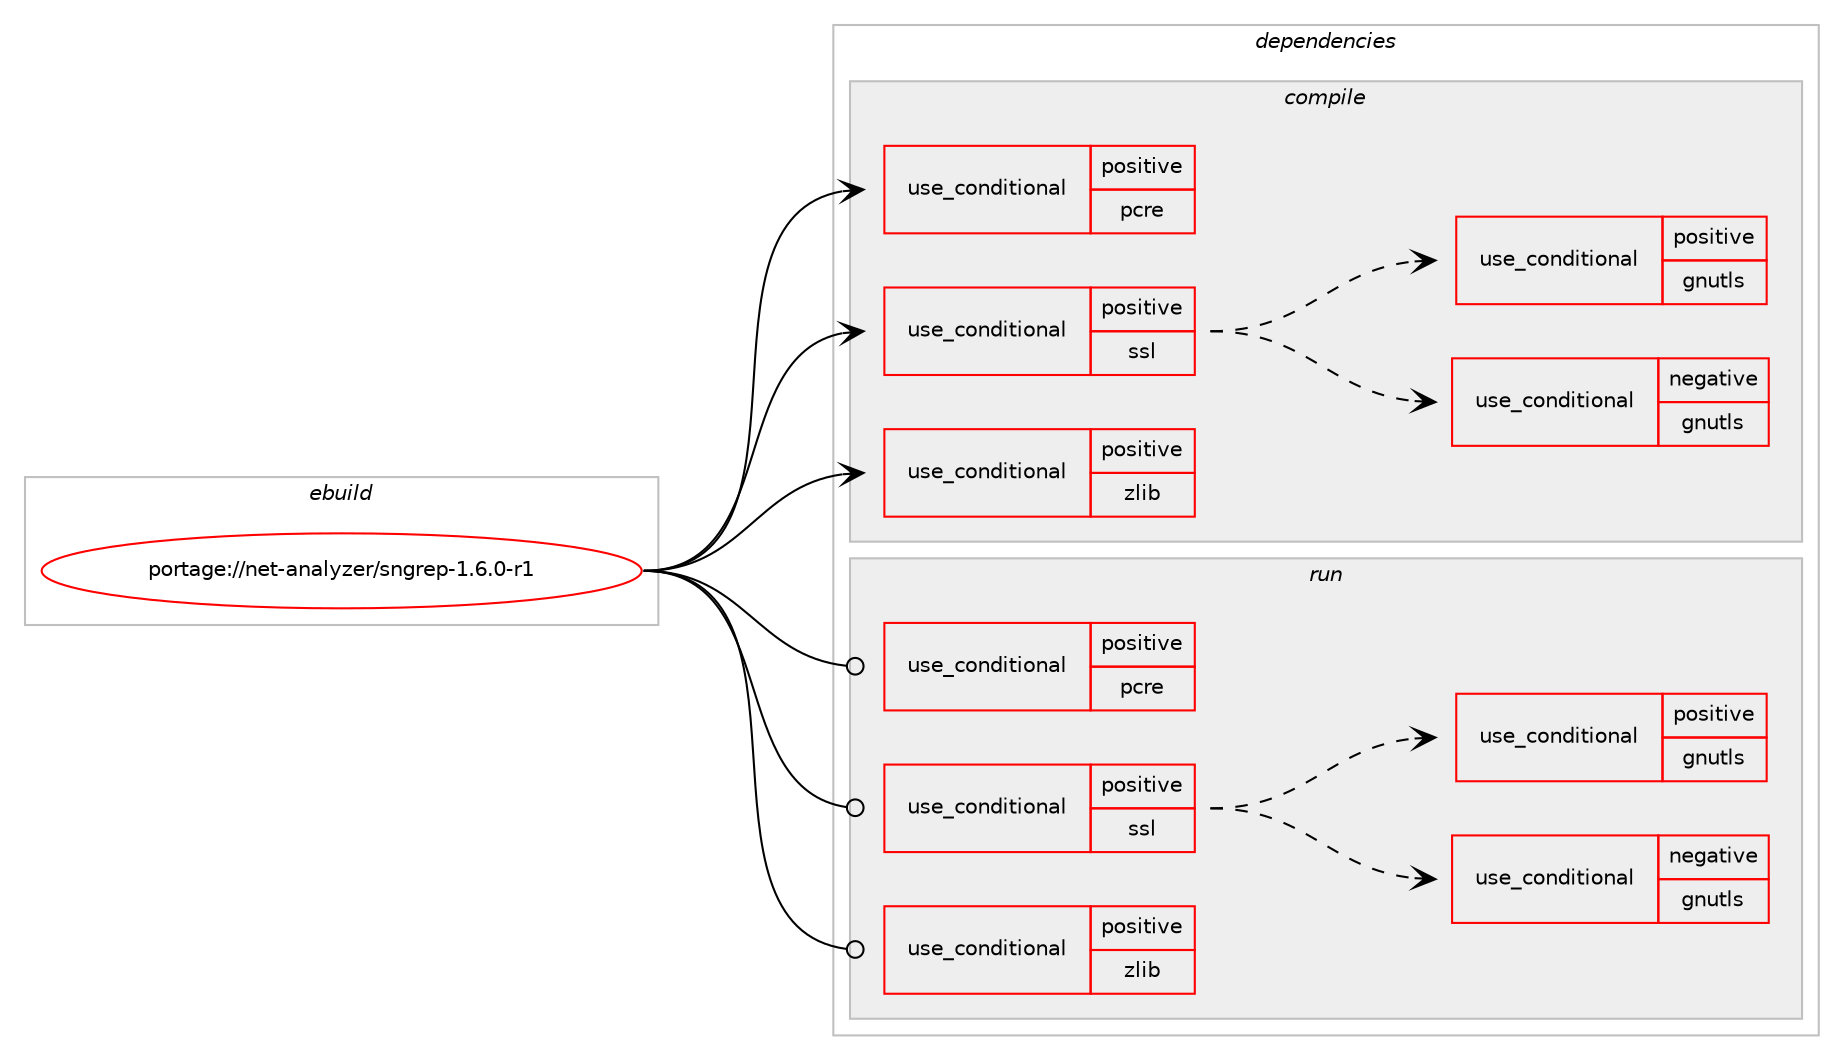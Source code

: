 digraph prolog {

# *************
# Graph options
# *************

newrank=true;
concentrate=true;
compound=true;
graph [rankdir=LR,fontname=Helvetica,fontsize=10,ranksep=1.5];#, ranksep=2.5, nodesep=0.2];
edge  [arrowhead=vee];
node  [fontname=Helvetica,fontsize=10];

# **********
# The ebuild
# **********

subgraph cluster_leftcol {
color=gray;
rank=same;
label=<<i>ebuild</i>>;
id [label="portage://net-analyzer/sngrep-1.6.0-r1", color=red, width=4, href="../net-analyzer/sngrep-1.6.0-r1.svg"];
}

# ****************
# The dependencies
# ****************

subgraph cluster_midcol {
color=gray;
label=<<i>dependencies</i>>;
subgraph cluster_compile {
fillcolor="#eeeeee";
style=filled;
label=<<i>compile</i>>;
subgraph cond85755 {
dependency175012 [label=<<TABLE BORDER="0" CELLBORDER="1" CELLSPACING="0" CELLPADDING="4"><TR><TD ROWSPAN="3" CELLPADDING="10">use_conditional</TD></TR><TR><TD>positive</TD></TR><TR><TD>pcre</TD></TR></TABLE>>, shape=none, color=red];
# *** BEGIN UNKNOWN DEPENDENCY TYPE (TODO) ***
# dependency175012 -> package_dependency(portage://net-analyzer/sngrep-1.6.0-r1,install,no,dev-libs,libpcre2,none,[,,],[],[])
# *** END UNKNOWN DEPENDENCY TYPE (TODO) ***

}
id:e -> dependency175012:w [weight=20,style="solid",arrowhead="vee"];
subgraph cond85756 {
dependency175013 [label=<<TABLE BORDER="0" CELLBORDER="1" CELLSPACING="0" CELLPADDING="4"><TR><TD ROWSPAN="3" CELLPADDING="10">use_conditional</TD></TR><TR><TD>positive</TD></TR><TR><TD>ssl</TD></TR></TABLE>>, shape=none, color=red];
subgraph cond85757 {
dependency175014 [label=<<TABLE BORDER="0" CELLBORDER="1" CELLSPACING="0" CELLPADDING="4"><TR><TD ROWSPAN="3" CELLPADDING="10">use_conditional</TD></TR><TR><TD>negative</TD></TR><TR><TD>gnutls</TD></TR></TABLE>>, shape=none, color=red];
# *** BEGIN UNKNOWN DEPENDENCY TYPE (TODO) ***
# dependency175014 -> package_dependency(portage://net-analyzer/sngrep-1.6.0-r1,install,no,dev-libs,openssl,none,[,,],any_same_slot,[])
# *** END UNKNOWN DEPENDENCY TYPE (TODO) ***

}
dependency175013:e -> dependency175014:w [weight=20,style="dashed",arrowhead="vee"];
subgraph cond85758 {
dependency175015 [label=<<TABLE BORDER="0" CELLBORDER="1" CELLSPACING="0" CELLPADDING="4"><TR><TD ROWSPAN="3" CELLPADDING="10">use_conditional</TD></TR><TR><TD>positive</TD></TR><TR><TD>gnutls</TD></TR></TABLE>>, shape=none, color=red];
# *** BEGIN UNKNOWN DEPENDENCY TYPE (TODO) ***
# dependency175015 -> package_dependency(portage://net-analyzer/sngrep-1.6.0-r1,install,no,net-libs,gnutls,none,[,,],any_same_slot,[])
# *** END UNKNOWN DEPENDENCY TYPE (TODO) ***

}
dependency175013:e -> dependency175015:w [weight=20,style="dashed",arrowhead="vee"];
}
id:e -> dependency175013:w [weight=20,style="solid",arrowhead="vee"];
subgraph cond85759 {
dependency175016 [label=<<TABLE BORDER="0" CELLBORDER="1" CELLSPACING="0" CELLPADDING="4"><TR><TD ROWSPAN="3" CELLPADDING="10">use_conditional</TD></TR><TR><TD>positive</TD></TR><TR><TD>zlib</TD></TR></TABLE>>, shape=none, color=red];
# *** BEGIN UNKNOWN DEPENDENCY TYPE (TODO) ***
# dependency175016 -> package_dependency(portage://net-analyzer/sngrep-1.6.0-r1,install,no,sys-libs,zlib,none,[,,],[],[])
# *** END UNKNOWN DEPENDENCY TYPE (TODO) ***

}
id:e -> dependency175016:w [weight=20,style="solid",arrowhead="vee"];
# *** BEGIN UNKNOWN DEPENDENCY TYPE (TODO) ***
# id -> package_dependency(portage://net-analyzer/sngrep-1.6.0-r1,install,no,net-libs,libpcap,none,[,,],[],[])
# *** END UNKNOWN DEPENDENCY TYPE (TODO) ***

# *** BEGIN UNKNOWN DEPENDENCY TYPE (TODO) ***
# id -> package_dependency(portage://net-analyzer/sngrep-1.6.0-r1,install,no,sys-libs,ncurses,none,[,,],any_same_slot,[use(enable(unicode),positive)])
# *** END UNKNOWN DEPENDENCY TYPE (TODO) ***

}
subgraph cluster_compileandrun {
fillcolor="#eeeeee";
style=filled;
label=<<i>compile and run</i>>;
}
subgraph cluster_run {
fillcolor="#eeeeee";
style=filled;
label=<<i>run</i>>;
subgraph cond85760 {
dependency175017 [label=<<TABLE BORDER="0" CELLBORDER="1" CELLSPACING="0" CELLPADDING="4"><TR><TD ROWSPAN="3" CELLPADDING="10">use_conditional</TD></TR><TR><TD>positive</TD></TR><TR><TD>pcre</TD></TR></TABLE>>, shape=none, color=red];
# *** BEGIN UNKNOWN DEPENDENCY TYPE (TODO) ***
# dependency175017 -> package_dependency(portage://net-analyzer/sngrep-1.6.0-r1,run,no,dev-libs,libpcre2,none,[,,],[],[])
# *** END UNKNOWN DEPENDENCY TYPE (TODO) ***

}
id:e -> dependency175017:w [weight=20,style="solid",arrowhead="odot"];
subgraph cond85761 {
dependency175018 [label=<<TABLE BORDER="0" CELLBORDER="1" CELLSPACING="0" CELLPADDING="4"><TR><TD ROWSPAN="3" CELLPADDING="10">use_conditional</TD></TR><TR><TD>positive</TD></TR><TR><TD>ssl</TD></TR></TABLE>>, shape=none, color=red];
subgraph cond85762 {
dependency175019 [label=<<TABLE BORDER="0" CELLBORDER="1" CELLSPACING="0" CELLPADDING="4"><TR><TD ROWSPAN="3" CELLPADDING="10">use_conditional</TD></TR><TR><TD>negative</TD></TR><TR><TD>gnutls</TD></TR></TABLE>>, shape=none, color=red];
# *** BEGIN UNKNOWN DEPENDENCY TYPE (TODO) ***
# dependency175019 -> package_dependency(portage://net-analyzer/sngrep-1.6.0-r1,run,no,dev-libs,openssl,none,[,,],any_same_slot,[])
# *** END UNKNOWN DEPENDENCY TYPE (TODO) ***

}
dependency175018:e -> dependency175019:w [weight=20,style="dashed",arrowhead="vee"];
subgraph cond85763 {
dependency175020 [label=<<TABLE BORDER="0" CELLBORDER="1" CELLSPACING="0" CELLPADDING="4"><TR><TD ROWSPAN="3" CELLPADDING="10">use_conditional</TD></TR><TR><TD>positive</TD></TR><TR><TD>gnutls</TD></TR></TABLE>>, shape=none, color=red];
# *** BEGIN UNKNOWN DEPENDENCY TYPE (TODO) ***
# dependency175020 -> package_dependency(portage://net-analyzer/sngrep-1.6.0-r1,run,no,net-libs,gnutls,none,[,,],any_same_slot,[])
# *** END UNKNOWN DEPENDENCY TYPE (TODO) ***

}
dependency175018:e -> dependency175020:w [weight=20,style="dashed",arrowhead="vee"];
}
id:e -> dependency175018:w [weight=20,style="solid",arrowhead="odot"];
subgraph cond85764 {
dependency175021 [label=<<TABLE BORDER="0" CELLBORDER="1" CELLSPACING="0" CELLPADDING="4"><TR><TD ROWSPAN="3" CELLPADDING="10">use_conditional</TD></TR><TR><TD>positive</TD></TR><TR><TD>zlib</TD></TR></TABLE>>, shape=none, color=red];
# *** BEGIN UNKNOWN DEPENDENCY TYPE (TODO) ***
# dependency175021 -> package_dependency(portage://net-analyzer/sngrep-1.6.0-r1,run,no,sys-libs,zlib,none,[,,],[],[])
# *** END UNKNOWN DEPENDENCY TYPE (TODO) ***

}
id:e -> dependency175021:w [weight=20,style="solid",arrowhead="odot"];
# *** BEGIN UNKNOWN DEPENDENCY TYPE (TODO) ***
# id -> package_dependency(portage://net-analyzer/sngrep-1.6.0-r1,run,no,net-libs,libpcap,none,[,,],[],[])
# *** END UNKNOWN DEPENDENCY TYPE (TODO) ***

# *** BEGIN UNKNOWN DEPENDENCY TYPE (TODO) ***
# id -> package_dependency(portage://net-analyzer/sngrep-1.6.0-r1,run,no,sys-libs,ncurses,none,[,,],any_same_slot,[use(enable(unicode),positive)])
# *** END UNKNOWN DEPENDENCY TYPE (TODO) ***

}
}

# **************
# The candidates
# **************

subgraph cluster_choices {
rank=same;
color=gray;
label=<<i>candidates</i>>;

}

}
